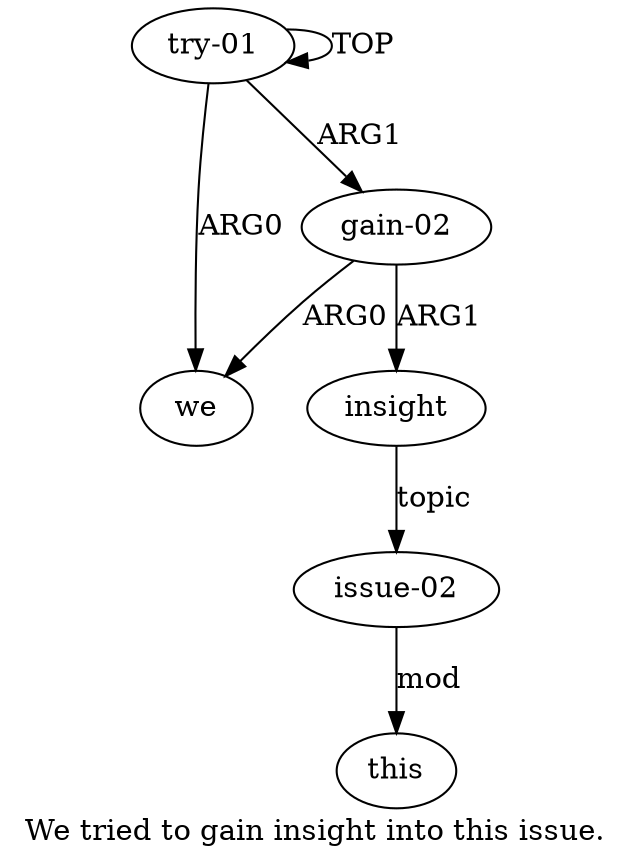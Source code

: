 digraph  {
	graph [label="We tried to gain insight into this issue."];
	node [label="\N"];
	a1	 [color=black,
		gold_ind=1,
		gold_label=we,
		label=we,
		test_ind=1,
		test_label=we];
	a0	 [color=black,
		gold_ind=0,
		gold_label="try-01",
		label="try-01",
		test_ind=0,
		test_label="try-01"];
	a0 -> a1 [key=0,
	color=black,
	gold_label=ARG0,
	label=ARG0,
	test_label=ARG0];
a0 -> a0 [key=0,
color=black,
gold_label=TOP,
label=TOP,
test_label=TOP];
a2 [color=black,
gold_ind=2,
gold_label="gain-02",
label="gain-02",
test_ind=2,
test_label="gain-02"];
a0 -> a2 [key=0,
color=black,
gold_label=ARG1,
label=ARG1,
test_label=ARG1];
a3 [color=black,
gold_ind=3,
gold_label=insight,
label=insight,
test_ind=3,
test_label=insight];
a4 [color=black,
gold_ind=4,
gold_label="issue-02",
label="issue-02",
test_ind=4,
test_label="issue-02"];
a3 -> a4 [key=0,
color=black,
gold_label=topic,
label=topic,
test_label=topic];
a2 -> a1 [key=0,
color=black,
gold_label=ARG0,
label=ARG0,
test_label=ARG0];
a2 -> a3 [key=0,
color=black,
gold_label=ARG1,
label=ARG1,
test_label=ARG1];
a5 [color=black,
gold_ind=5,
gold_label=this,
label=this,
test_ind=5,
test_label=this];
a4 -> a5 [key=0,
color=black,
gold_label=mod,
label=mod,
test_label=mod];
}
